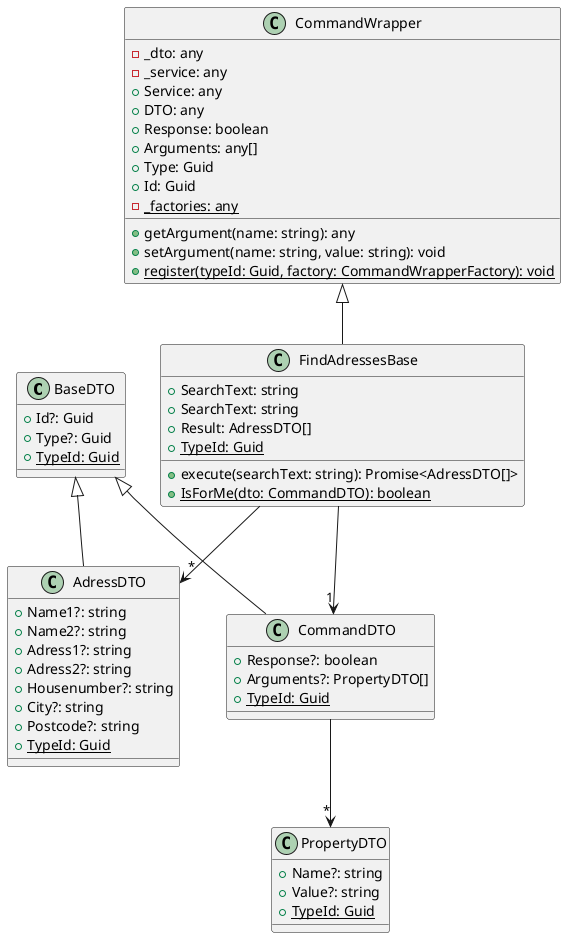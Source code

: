 @startuml
class BaseDTO {
    +Id?: Guid
    +Type?: Guid
    +{static} TypeId: Guid
}
class AdressDTO extends BaseDTO {
    +Name1?: string
    +Name2?: string
    +Adress1?: string
    +Adress2?: string
    +Housenumber?: string
    +City?: string
    +Postcode?: string
    +{static} TypeId: Guid
}
class CommandWrapper {
    -_dto: any
    -_service: any
    +Service: any
    +DTO: any
    +Response: boolean
    +Arguments: any[]
    +Type: Guid
    +Id: Guid
    +getArgument(name: string): any
    +setArgument(name: string, value: string): void
    -{static} _factories: any
    +{static} register(typeId: Guid, factory: CommandWrapperFactory): void
}
class PropertyDTO {
    +Name?: string
    +Value?: string
    +{static} TypeId: Guid
}
class CommandDTO extends BaseDTO {
    +Response?: boolean
    +Arguments?: PropertyDTO[]
    +{static} TypeId: Guid
}
class FindAdressesBase extends CommandWrapper {
    +SearchText: string
    +SearchText: string
    +Result: AdressDTO[]
    +execute(searchText: string): Promise<AdressDTO[]>
    +{static} TypeId: Guid
    +{static} IsForMe(dto: CommandDTO): boolean
}
CommandDTO --> "*" PropertyDTO
FindAdressesBase --> "*" AdressDTO
FindAdressesBase --> "1" CommandDTO
@enduml